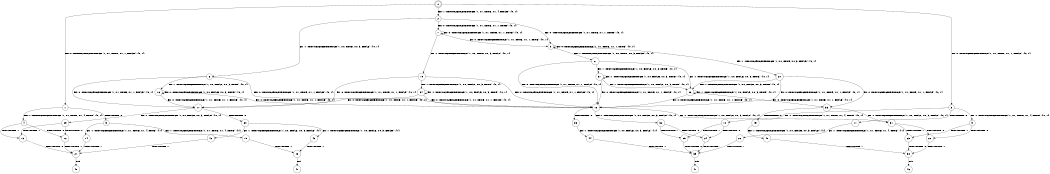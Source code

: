 digraph BCG {
size = "7, 10.5";
center = TRUE;
node [shape = circle];
0 [peripheries = 2];
0 -> 1 [label = "EX !0 !ATOMIC_EXCH_BRANCH (1, +1, TRUE, +1, 1, FALSE) !{0, 1}"];
0 -> 2 [label = "EX !1 !ATOMIC_EXCH_BRANCH (1, +1, TRUE, +1, 4, FALSE) !{0, 1}"];
0 -> 3 [label = "EX !0 !ATOMIC_EXCH_BRANCH (1, +1, TRUE, +1, 1, FALSE) !{0, 1}"];
1 -> 4 [label = "EX !1 !ATOMIC_EXCH_BRANCH (1, +1, TRUE, +1, 4, TRUE) !{0, 1}"];
1 -> 5 [label = "TERMINATE !0"];
2 -> 6 [label = "EX !1 !ATOMIC_EXCH_BRANCH (1, +0, TRUE, +0, 3, FALSE) !{0, 1}"];
2 -> 7 [label = "EX !0 !ATOMIC_EXCH_BRANCH (1, +1, TRUE, +1, 1, TRUE) !{0, 1}"];
2 -> 8 [label = "EX !0 !ATOMIC_EXCH_BRANCH (1, +1, TRUE, +1, 1, TRUE) !{0, 1}"];
3 -> 9 [label = "EX !1 !ATOMIC_EXCH_BRANCH (1, +1, TRUE, +1, 4, TRUE) !{0, 1}"];
3 -> 10 [label = "EX !1 !ATOMIC_EXCH_BRANCH (1, +1, TRUE, +1, 4, TRUE) !{0, 1}"];
3 -> 11 [label = "TERMINATE !0"];
4 -> 12 [label = "TERMINATE !0"];
4 -> 13 [label = "TERMINATE !1"];
5 -> 14 [label = "EX !1 !ATOMIC_EXCH_BRANCH (1, +1, TRUE, +1, 4, TRUE) !{1}"];
5 -> 15 [label = "EX !1 !ATOMIC_EXCH_BRANCH (1, +1, TRUE, +1, 4, TRUE) !{1}"];
6 -> 16 [label = "EX !1 !ATOMIC_EXCH_BRANCH (1, +0, FALSE, +0, 3, TRUE) !{0, 1}"];
6 -> 17 [label = "EX !0 !ATOMIC_EXCH_BRANCH (1, +1, TRUE, +1, 1, FALSE) !{0, 1}"];
6 -> 18 [label = "EX !0 !ATOMIC_EXCH_BRANCH (1, +1, TRUE, +1, 1, FALSE) !{0, 1}"];
7 -> 7 [label = "EX !0 !ATOMIC_EXCH_BRANCH (1, +1, TRUE, +1, 1, TRUE) !{0, 1}"];
7 -> 19 [label = "EX !1 !ATOMIC_EXCH_BRANCH (1, +0, TRUE, +0, 3, FALSE) !{0, 1}"];
7 -> 8 [label = "EX !0 !ATOMIC_EXCH_BRANCH (1, +1, TRUE, +1, 1, TRUE) !{0, 1}"];
8 -> 20 [label = "EX !1 !ATOMIC_EXCH_BRANCH (1, +0, TRUE, +0, 3, FALSE) !{0, 1}"];
8 -> 8 [label = "EX !0 !ATOMIC_EXCH_BRANCH (1, +1, TRUE, +1, 1, TRUE) !{0, 1}"];
8 -> 21 [label = "EX !1 !ATOMIC_EXCH_BRANCH (1, +0, TRUE, +0, 3, FALSE) !{0, 1}"];
9 -> 22 [label = "TERMINATE !0"];
9 -> 23 [label = "TERMINATE !1"];
10 -> 24 [label = "TERMINATE !0"];
10 -> 25 [label = "TERMINATE !1"];
11 -> 26 [label = "EX !1 !ATOMIC_EXCH_BRANCH (1, +1, TRUE, +1, 4, TRUE) !{1}"];
12 -> 27 [label = "TERMINATE !1"];
13 -> 27 [label = "TERMINATE !0"];
14 -> 27 [label = "TERMINATE !1"];
15 -> 28 [label = "TERMINATE !1"];
16 -> 16 [label = "EX !1 !ATOMIC_EXCH_BRANCH (1, +0, FALSE, +0, 3, TRUE) !{0, 1}"];
16 -> 17 [label = "EX !0 !ATOMIC_EXCH_BRANCH (1, +1, TRUE, +1, 1, FALSE) !{0, 1}"];
16 -> 18 [label = "EX !0 !ATOMIC_EXCH_BRANCH (1, +1, TRUE, +1, 1, FALSE) !{0, 1}"];
17 -> 29 [label = "EX !1 !ATOMIC_EXCH_BRANCH (1, +0, FALSE, +0, 3, FALSE) !{0, 1}"];
17 -> 30 [label = "TERMINATE !0"];
18 -> 31 [label = "EX !1 !ATOMIC_EXCH_BRANCH (1, +0, FALSE, +0, 3, FALSE) !{0, 1}"];
18 -> 32 [label = "EX !1 !ATOMIC_EXCH_BRANCH (1, +0, FALSE, +0, 3, FALSE) !{0, 1}"];
18 -> 33 [label = "TERMINATE !0"];
19 -> 17 [label = "EX !0 !ATOMIC_EXCH_BRANCH (1, +1, TRUE, +1, 1, FALSE) !{0, 1}"];
19 -> 34 [label = "EX !1 !ATOMIC_EXCH_BRANCH (1, +0, FALSE, +0, 3, TRUE) !{0, 1}"];
19 -> 18 [label = "EX !0 !ATOMIC_EXCH_BRANCH (1, +1, TRUE, +1, 1, FALSE) !{0, 1}"];
20 -> 35 [label = "EX !0 !ATOMIC_EXCH_BRANCH (1, +1, TRUE, +1, 1, FALSE) !{0, 1}"];
20 -> 36 [label = "EX !1 !ATOMIC_EXCH_BRANCH (1, +0, FALSE, +0, 3, TRUE) !{0, 1}"];
20 -> 18 [label = "EX !0 !ATOMIC_EXCH_BRANCH (1, +1, TRUE, +1, 1, FALSE) !{0, 1}"];
21 -> 36 [label = "EX !1 !ATOMIC_EXCH_BRANCH (1, +0, FALSE, +0, 3, TRUE) !{0, 1}"];
21 -> 18 [label = "EX !0 !ATOMIC_EXCH_BRANCH (1, +1, TRUE, +1, 1, FALSE) !{0, 1}"];
21 -> 37 [label = "EX !1 !ATOMIC_EXCH_BRANCH (1, +0, FALSE, +0, 3, TRUE) !{0, 1}"];
22 -> 38 [label = "TERMINATE !1"];
23 -> 38 [label = "TERMINATE !0"];
24 -> 39 [label = "TERMINATE !1"];
25 -> 39 [label = "TERMINATE !0"];
26 -> 39 [label = "TERMINATE !1"];
27 -> 40 [label = "exit"];
28 -> 41 [label = "exit"];
29 -> 12 [label = "TERMINATE !0"];
29 -> 13 [label = "TERMINATE !1"];
30 -> 42 [label = "EX !1 !ATOMIC_EXCH_BRANCH (1, +0, FALSE, +0, 3, FALSE) !{1}"];
30 -> 43 [label = "EX !1 !ATOMIC_EXCH_BRANCH (1, +0, FALSE, +0, 3, FALSE) !{1}"];
31 -> 22 [label = "TERMINATE !0"];
31 -> 23 [label = "TERMINATE !1"];
32 -> 24 [label = "TERMINATE !0"];
32 -> 25 [label = "TERMINATE !1"];
33 -> 44 [label = "EX !1 !ATOMIC_EXCH_BRANCH (1, +0, FALSE, +0, 3, FALSE) !{1}"];
34 -> 17 [label = "EX !0 !ATOMIC_EXCH_BRANCH (1, +1, TRUE, +1, 1, FALSE) !{0, 1}"];
34 -> 34 [label = "EX !1 !ATOMIC_EXCH_BRANCH (1, +0, FALSE, +0, 3, TRUE) !{0, 1}"];
34 -> 18 [label = "EX !0 !ATOMIC_EXCH_BRANCH (1, +1, TRUE, +1, 1, FALSE) !{0, 1}"];
35 -> 31 [label = "EX !1 !ATOMIC_EXCH_BRANCH (1, +0, FALSE, +0, 3, FALSE) !{0, 1}"];
35 -> 45 [label = "TERMINATE !0"];
36 -> 35 [label = "EX !0 !ATOMIC_EXCH_BRANCH (1, +1, TRUE, +1, 1, FALSE) !{0, 1}"];
36 -> 36 [label = "EX !1 !ATOMIC_EXCH_BRANCH (1, +0, FALSE, +0, 3, TRUE) !{0, 1}"];
36 -> 18 [label = "EX !0 !ATOMIC_EXCH_BRANCH (1, +1, TRUE, +1, 1, FALSE) !{0, 1}"];
37 -> 36 [label = "EX !1 !ATOMIC_EXCH_BRANCH (1, +0, FALSE, +0, 3, TRUE) !{0, 1}"];
37 -> 18 [label = "EX !0 !ATOMIC_EXCH_BRANCH (1, +1, TRUE, +1, 1, FALSE) !{0, 1}"];
37 -> 37 [label = "EX !1 !ATOMIC_EXCH_BRANCH (1, +0, FALSE, +0, 3, TRUE) !{0, 1}"];
38 -> 46 [label = "exit"];
39 -> 47 [label = "exit"];
42 -> 27 [label = "TERMINATE !1"];
43 -> 28 [label = "TERMINATE !1"];
44 -> 39 [label = "TERMINATE !1"];
45 -> 48 [label = "EX !1 !ATOMIC_EXCH_BRANCH (1, +0, FALSE, +0, 3, FALSE) !{1}"];
48 -> 38 [label = "TERMINATE !1"];
}
